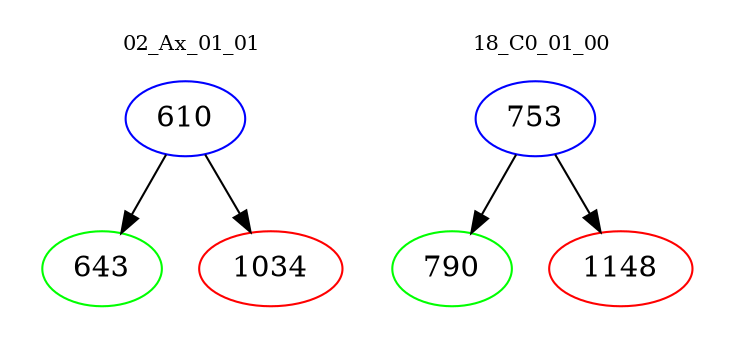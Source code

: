 digraph{
subgraph cluster_0 {
color = white
label = "02_Ax_01_01";
fontsize=10;
T0_610 [label="610", color="blue"]
T0_610 -> T0_643 [color="black"]
T0_643 [label="643", color="green"]
T0_610 -> T0_1034 [color="black"]
T0_1034 [label="1034", color="red"]
}
subgraph cluster_1 {
color = white
label = "18_C0_01_00";
fontsize=10;
T1_753 [label="753", color="blue"]
T1_753 -> T1_790 [color="black"]
T1_790 [label="790", color="green"]
T1_753 -> T1_1148 [color="black"]
T1_1148 [label="1148", color="red"]
}
}
